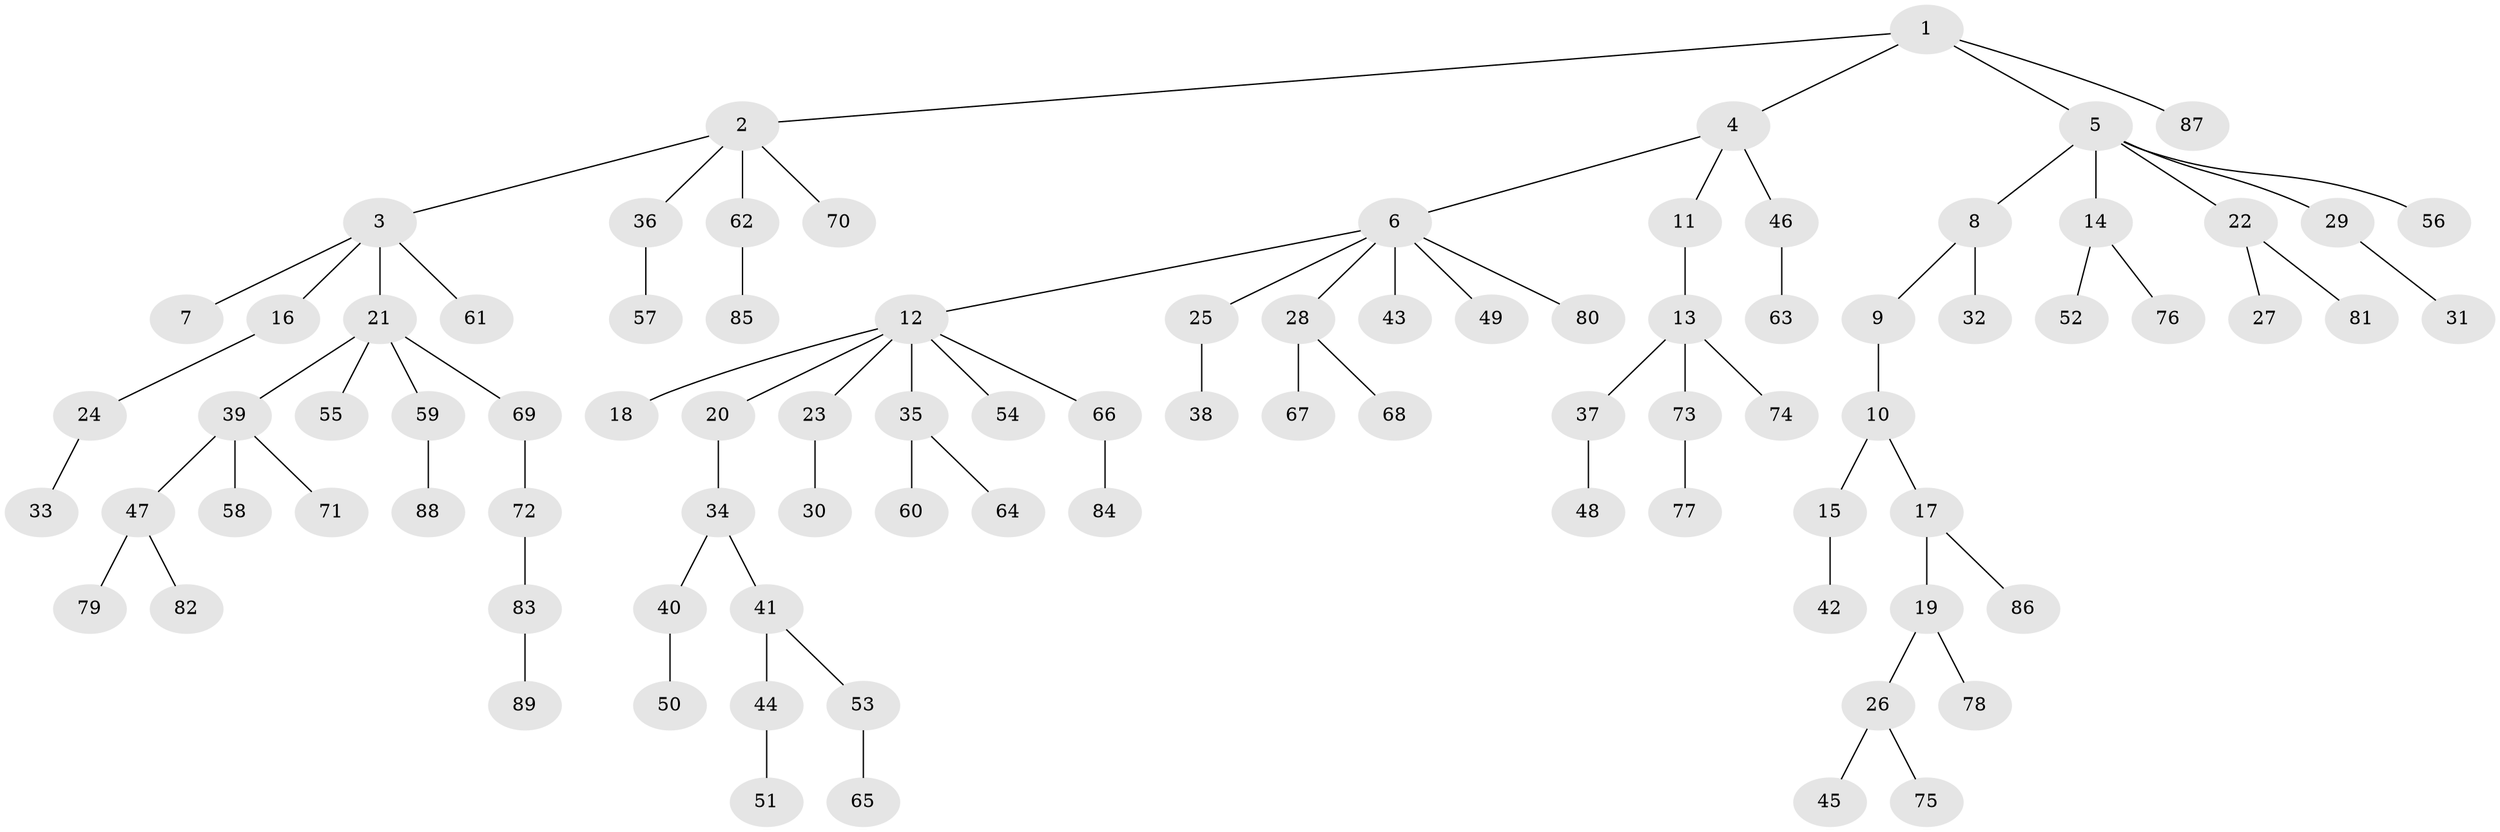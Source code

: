 // Generated by graph-tools (version 1.1) at 2025/53/03/09/25 04:53:46]
// undirected, 89 vertices, 88 edges
graph export_dot {
graph [start="1"]
  node [color=gray90,style=filled];
  1;
  2;
  3;
  4;
  5;
  6;
  7;
  8;
  9;
  10;
  11;
  12;
  13;
  14;
  15;
  16;
  17;
  18;
  19;
  20;
  21;
  22;
  23;
  24;
  25;
  26;
  27;
  28;
  29;
  30;
  31;
  32;
  33;
  34;
  35;
  36;
  37;
  38;
  39;
  40;
  41;
  42;
  43;
  44;
  45;
  46;
  47;
  48;
  49;
  50;
  51;
  52;
  53;
  54;
  55;
  56;
  57;
  58;
  59;
  60;
  61;
  62;
  63;
  64;
  65;
  66;
  67;
  68;
  69;
  70;
  71;
  72;
  73;
  74;
  75;
  76;
  77;
  78;
  79;
  80;
  81;
  82;
  83;
  84;
  85;
  86;
  87;
  88;
  89;
  1 -- 2;
  1 -- 4;
  1 -- 5;
  1 -- 87;
  2 -- 3;
  2 -- 36;
  2 -- 62;
  2 -- 70;
  3 -- 7;
  3 -- 16;
  3 -- 21;
  3 -- 61;
  4 -- 6;
  4 -- 11;
  4 -- 46;
  5 -- 8;
  5 -- 14;
  5 -- 22;
  5 -- 29;
  5 -- 56;
  6 -- 12;
  6 -- 25;
  6 -- 28;
  6 -- 43;
  6 -- 49;
  6 -- 80;
  8 -- 9;
  8 -- 32;
  9 -- 10;
  10 -- 15;
  10 -- 17;
  11 -- 13;
  12 -- 18;
  12 -- 20;
  12 -- 23;
  12 -- 35;
  12 -- 54;
  12 -- 66;
  13 -- 37;
  13 -- 73;
  13 -- 74;
  14 -- 52;
  14 -- 76;
  15 -- 42;
  16 -- 24;
  17 -- 19;
  17 -- 86;
  19 -- 26;
  19 -- 78;
  20 -- 34;
  21 -- 39;
  21 -- 55;
  21 -- 59;
  21 -- 69;
  22 -- 27;
  22 -- 81;
  23 -- 30;
  24 -- 33;
  25 -- 38;
  26 -- 45;
  26 -- 75;
  28 -- 67;
  28 -- 68;
  29 -- 31;
  34 -- 40;
  34 -- 41;
  35 -- 60;
  35 -- 64;
  36 -- 57;
  37 -- 48;
  39 -- 47;
  39 -- 58;
  39 -- 71;
  40 -- 50;
  41 -- 44;
  41 -- 53;
  44 -- 51;
  46 -- 63;
  47 -- 79;
  47 -- 82;
  53 -- 65;
  59 -- 88;
  62 -- 85;
  66 -- 84;
  69 -- 72;
  72 -- 83;
  73 -- 77;
  83 -- 89;
}
